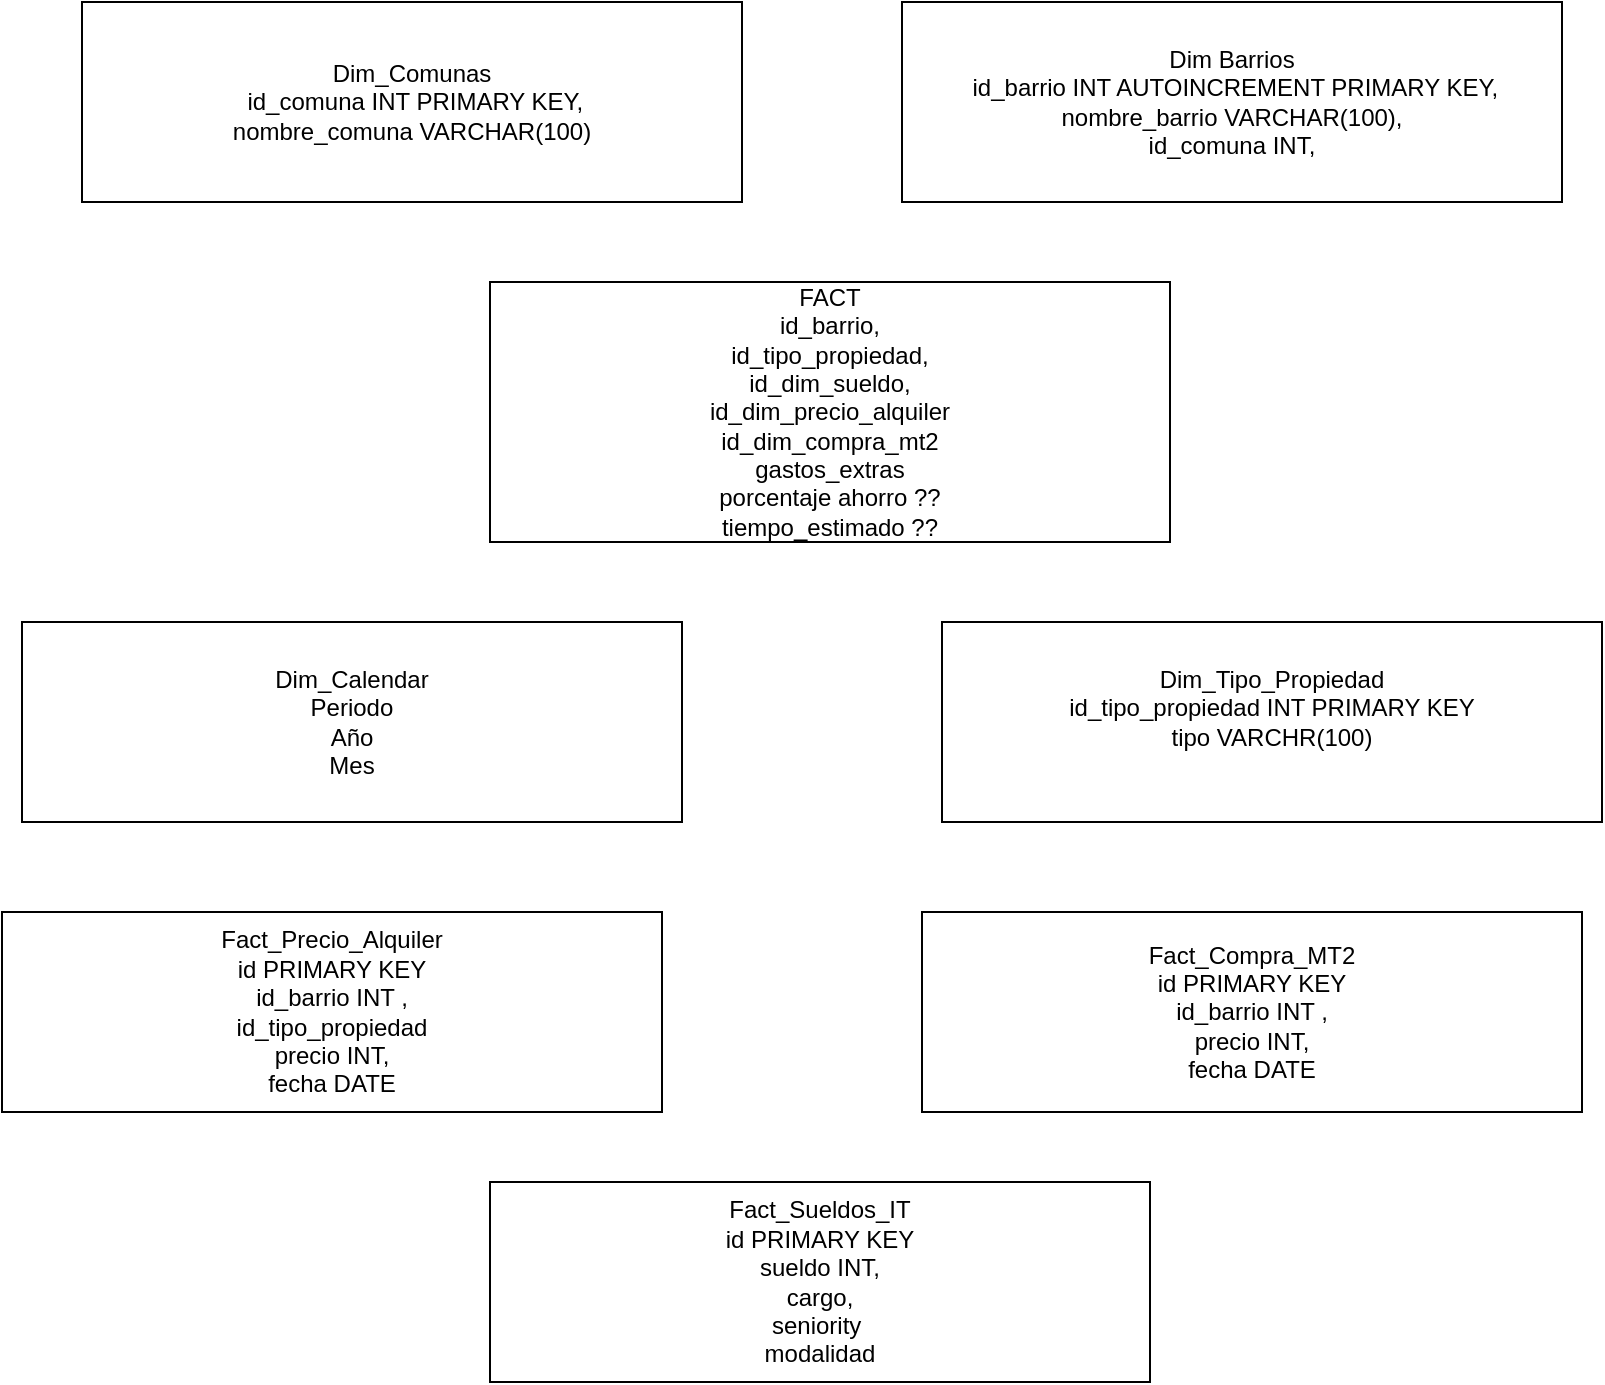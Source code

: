 <mxfile version="26.0.15">
  <diagram name="Página-1" id="_PgOIBli4lSo6bk7udjs">
    <mxGraphModel dx="1434" dy="738" grid="1" gridSize="10" guides="1" tooltips="1" connect="1" arrows="1" fold="1" page="1" pageScale="1" pageWidth="827" pageHeight="1169" math="0" shadow="0">
      <root>
        <mxCell id="0" />
        <mxCell id="1" parent="0" />
        <mxCell id="Tpi5WgGOsZAOtSVOxkZi-7" value="Fact_Compra_MT2&lt;div&gt;id PRIMARY KEY&lt;/div&gt;&lt;div&gt;id_barrio INT ,&lt;/div&gt;&lt;div&gt;precio INT,&lt;/div&gt;&lt;div&gt;fecha DATE&lt;/div&gt;" style="rounded=0;whiteSpace=wrap;html=1;" parent="1" vertex="1">
          <mxGeometry x="460" y="485" width="330" height="100" as="geometry" />
        </mxCell>
        <mxCell id="Tpi5WgGOsZAOtSVOxkZi-8" value="Dim Barrios&lt;div&gt;&amp;nbsp;id_barrio &lt;span class=&quot;hljs-type&quot;&gt;INT&lt;/span&gt; AUTOINCREMENT &lt;span class=&quot;hljs-keyword&quot;&gt;PRIMARY&lt;/span&gt; KEY,&lt;br/&gt;    nombre_barrio &lt;span class=&quot;hljs-type&quot;&gt;VARCHAR&lt;/span&gt;(&lt;span class=&quot;hljs-number&quot;&gt;100&lt;/span&gt;),&lt;br/&gt;    id_comuna &lt;span class=&quot;hljs-type&quot;&gt;INT&lt;/span&gt;,&lt;/div&gt;" style="rounded=0;whiteSpace=wrap;html=1;" parent="1" vertex="1">
          <mxGeometry x="450" y="30" width="330" height="100" as="geometry" />
        </mxCell>
        <mxCell id="Tpi5WgGOsZAOtSVOxkZi-10" value="Dim_Tipo_Propiedad&lt;div&gt;id_tipo_propiedad INT PRIMARY KEY&lt;/div&gt;&lt;div&gt;tipo VARCHR(100)&lt;/div&gt;&lt;div&gt;&lt;br&gt;&lt;/div&gt;" style="rounded=0;whiteSpace=wrap;html=1;" parent="1" vertex="1">
          <mxGeometry x="470" y="340" width="330" height="100" as="geometry" />
        </mxCell>
        <mxCell id="Tpi5WgGOsZAOtSVOxkZi-11" value="Fact_Precio_Alquiler&lt;div&gt;id PRIMARY KEY&lt;/div&gt;&lt;div&gt;id_barrio INT ,&lt;/div&gt;&lt;div&gt;id_tipo_propiedad&lt;/div&gt;&lt;div&gt;precio INT,&lt;/div&gt;&lt;div&gt;fecha DATE&lt;/div&gt;" style="rounded=0;whiteSpace=wrap;html=1;" parent="1" vertex="1">
          <mxGeometry y="485" width="330" height="100" as="geometry" />
        </mxCell>
        <mxCell id="Tpi5WgGOsZAOtSVOxkZi-15" value="Dim_Comunas&lt;div&gt;&amp;nbsp;id_comuna &lt;span class=&quot;hljs-type&quot;&gt;INT&lt;/span&gt; &lt;span class=&quot;hljs-keyword&quot;&gt;PRIMARY&lt;/span&gt; KEY,&lt;br/&gt;    nombre_comuna &lt;span class=&quot;hljs-type&quot;&gt;VARCHAR&lt;/span&gt;(&lt;span class=&quot;hljs-number&quot;&gt;100&lt;/span&gt;)&lt;/div&gt;" style="rounded=0;whiteSpace=wrap;html=1;" parent="1" vertex="1">
          <mxGeometry x="40" y="30" width="330" height="100" as="geometry" />
        </mxCell>
        <mxCell id="Tpi5WgGOsZAOtSVOxkZi-17" value="FACT&lt;div&gt;id_barrio,&lt;/div&gt;&lt;div&gt;id_tipo_propiedad,&lt;/div&gt;&lt;div&gt;id_dim_sueldo,&lt;/div&gt;&lt;div&gt;id_dim_precio_alquiler&lt;/div&gt;&lt;div&gt;id_dim_compra_mt2&lt;/div&gt;&lt;div&gt;gastos_extras&lt;/div&gt;&lt;div&gt;porcentaje ahorro ??&lt;/div&gt;&lt;div&gt;tiempo_estimado ??&lt;/div&gt;" style="rounded=0;whiteSpace=wrap;html=1;" parent="1" vertex="1">
          <mxGeometry x="244" y="170" width="340" height="130" as="geometry" />
        </mxCell>
        <mxCell id="Tpi5WgGOsZAOtSVOxkZi-19" value="Fact_Sueldos_IT&lt;div&gt;id PRIMARY KEY&lt;/div&gt;&lt;div&gt;sueldo INT,&lt;/div&gt;&lt;div&gt;cargo,&lt;/div&gt;&lt;div&gt;seniority&amp;nbsp;&lt;/div&gt;&lt;div&gt;modalidad&lt;/div&gt;" style="rounded=0;whiteSpace=wrap;html=1;" parent="1" vertex="1">
          <mxGeometry x="244" y="620" width="330" height="100" as="geometry" />
        </mxCell>
        <mxCell id="WD8Af2eB6pbRP4BwtznL-1" value="Dim_Calendar&lt;div&gt;Periodo&lt;/div&gt;&lt;div&gt;Año&lt;/div&gt;&lt;div&gt;Mes&lt;/div&gt;" style="rounded=0;whiteSpace=wrap;html=1;" parent="1" vertex="1">
          <mxGeometry x="10" y="340" width="330" height="100" as="geometry" />
        </mxCell>
      </root>
    </mxGraphModel>
  </diagram>
</mxfile>
